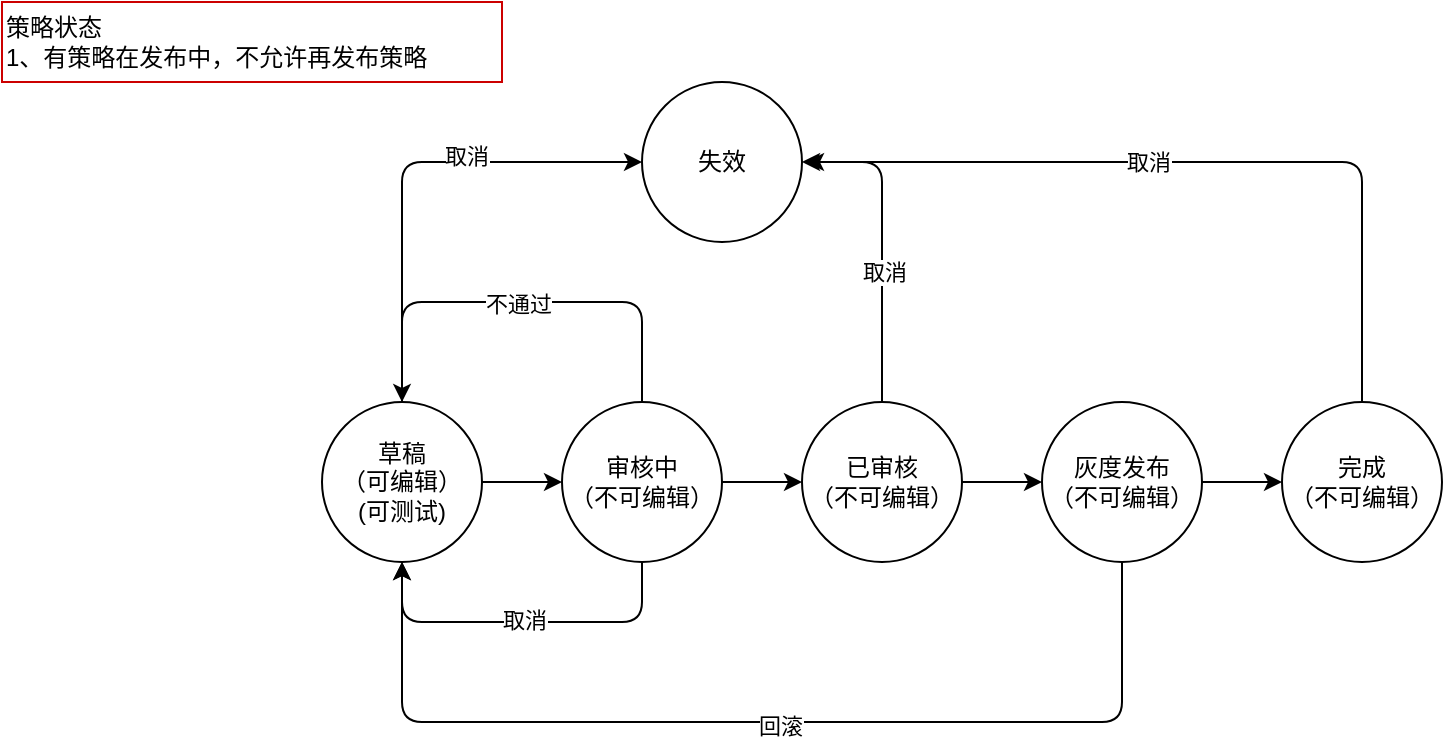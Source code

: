 <mxfile version="13.8.1" type="github">
  <diagram id="C5RBs43oDa-KdzZeNtuy" name="Page-1">
    <mxGraphModel dx="946" dy="614" grid="1" gridSize="10" guides="1" tooltips="1" connect="1" arrows="1" fold="1" page="1" pageScale="1" pageWidth="827" pageHeight="1169" math="0" shadow="0">
      <root>
        <mxCell id="WIyWlLk6GJQsqaUBKTNV-0" />
        <mxCell id="WIyWlLk6GJQsqaUBKTNV-1" parent="WIyWlLk6GJQsqaUBKTNV-0" />
        <mxCell id="y9QFn7rHhwee2csf8rgc-4" value="" style="edgeStyle=orthogonalEdgeStyle;rounded=0;orthogonalLoop=1;jettySize=auto;html=1;" parent="WIyWlLk6GJQsqaUBKTNV-1" source="y9QFn7rHhwee2csf8rgc-1" target="y9QFn7rHhwee2csf8rgc-3" edge="1">
          <mxGeometry relative="1" as="geometry" />
        </mxCell>
        <mxCell id="y9QFn7rHhwee2csf8rgc-1" value="草稿&lt;br&gt;（可编辑）&lt;br&gt;(可测试)" style="ellipse;whiteSpace=wrap;html=1;aspect=fixed;" parent="WIyWlLk6GJQsqaUBKTNV-1" vertex="1">
          <mxGeometry x="200" y="280" width="80" height="80" as="geometry" />
        </mxCell>
        <mxCell id="y9QFn7rHhwee2csf8rgc-6" value="" style="edgeStyle=orthogonalEdgeStyle;rounded=0;orthogonalLoop=1;jettySize=auto;html=1;" parent="WIyWlLk6GJQsqaUBKTNV-1" source="y9QFn7rHhwee2csf8rgc-3" target="y9QFn7rHhwee2csf8rgc-5" edge="1">
          <mxGeometry relative="1" as="geometry" />
        </mxCell>
        <mxCell id="y9QFn7rHhwee2csf8rgc-3" value="审核中&lt;br&gt;（不可编辑）" style="ellipse;whiteSpace=wrap;html=1;aspect=fixed;" parent="WIyWlLk6GJQsqaUBKTNV-1" vertex="1">
          <mxGeometry x="320" y="280" width="80" height="80" as="geometry" />
        </mxCell>
        <mxCell id="y9QFn7rHhwee2csf8rgc-8" value="" style="edgeStyle=orthogonalEdgeStyle;rounded=0;orthogonalLoop=1;jettySize=auto;html=1;" parent="WIyWlLk6GJQsqaUBKTNV-1" source="y9QFn7rHhwee2csf8rgc-5" target="y9QFn7rHhwee2csf8rgc-7" edge="1">
          <mxGeometry relative="1" as="geometry" />
        </mxCell>
        <mxCell id="y9QFn7rHhwee2csf8rgc-5" value="已审核&lt;br&gt;（不可编辑）" style="ellipse;whiteSpace=wrap;html=1;aspect=fixed;" parent="WIyWlLk6GJQsqaUBKTNV-1" vertex="1">
          <mxGeometry x="440" y="280" width="80" height="80" as="geometry" />
        </mxCell>
        <mxCell id="y9QFn7rHhwee2csf8rgc-12" value="" style="edgeStyle=orthogonalEdgeStyle;rounded=0;orthogonalLoop=1;jettySize=auto;html=1;" parent="WIyWlLk6GJQsqaUBKTNV-1" source="y9QFn7rHhwee2csf8rgc-7" target="y9QFn7rHhwee2csf8rgc-10" edge="1">
          <mxGeometry relative="1" as="geometry" />
        </mxCell>
        <mxCell id="y9QFn7rHhwee2csf8rgc-7" value="灰度发布&lt;br&gt;（不可编辑）" style="ellipse;whiteSpace=wrap;html=1;aspect=fixed;" parent="WIyWlLk6GJQsqaUBKTNV-1" vertex="1">
          <mxGeometry x="560" y="280" width="80" height="80" as="geometry" />
        </mxCell>
        <mxCell id="y9QFn7rHhwee2csf8rgc-10" value="完成&lt;br&gt;（不可编辑）" style="ellipse;whiteSpace=wrap;html=1;aspect=fixed;" parent="WIyWlLk6GJQsqaUBKTNV-1" vertex="1">
          <mxGeometry x="680" y="280" width="80" height="80" as="geometry" />
        </mxCell>
        <mxCell id="y9QFn7rHhwee2csf8rgc-11" value="失效" style="ellipse;whiteSpace=wrap;html=1;aspect=fixed;" parent="WIyWlLk6GJQsqaUBKTNV-1" vertex="1">
          <mxGeometry x="360" y="120" width="80" height="80" as="geometry" />
        </mxCell>
        <mxCell id="y9QFn7rHhwee2csf8rgc-13" value="" style="endArrow=classic;html=1;edgeStyle=orthogonalEdgeStyle;entryX=0;entryY=0.5;entryDx=0;entryDy=0;exitX=0.5;exitY=0;exitDx=0;exitDy=0;" parent="WIyWlLk6GJQsqaUBKTNV-1" source="y9QFn7rHhwee2csf8rgc-1" target="y9QFn7rHhwee2csf8rgc-11" edge="1">
          <mxGeometry width="50" height="50" relative="1" as="geometry">
            <mxPoint x="120" y="280" as="sourcePoint" />
            <mxPoint x="450" y="620" as="targetPoint" />
            <Array as="points">
              <mxPoint x="240" y="160" />
            </Array>
          </mxGeometry>
        </mxCell>
        <mxCell id="MCUVz8PFSjMKoAwYEETB-7" value="取消" style="edgeLabel;html=1;align=center;verticalAlign=middle;resizable=0;points=[];" vertex="1" connectable="0" parent="y9QFn7rHhwee2csf8rgc-13">
          <mxGeometry x="0.267" y="3" relative="1" as="geometry">
            <mxPoint as="offset" />
          </mxGeometry>
        </mxCell>
        <mxCell id="y9QFn7rHhwee2csf8rgc-17" value="" style="endArrow=classic;html=1;entryX=1;entryY=0.5;entryDx=0;entryDy=0;edgeStyle=orthogonalEdgeStyle;" parent="WIyWlLk6GJQsqaUBKTNV-1" source="y9QFn7rHhwee2csf8rgc-10" target="y9QFn7rHhwee2csf8rgc-11" edge="1">
          <mxGeometry width="50" height="50" relative="1" as="geometry">
            <mxPoint x="470" y="770" as="sourcePoint" />
            <mxPoint x="520" y="720" as="targetPoint" />
            <Array as="points">
              <mxPoint x="720" y="160" />
            </Array>
          </mxGeometry>
        </mxCell>
        <mxCell id="MCUVz8PFSjMKoAwYEETB-6" value="取消" style="edgeLabel;html=1;align=center;verticalAlign=middle;resizable=0;points=[];" vertex="1" connectable="0" parent="y9QFn7rHhwee2csf8rgc-17">
          <mxGeometry x="0.135" relative="1" as="geometry">
            <mxPoint as="offset" />
          </mxGeometry>
        </mxCell>
        <mxCell id="MCUVz8PFSjMKoAwYEETB-0" value="" style="endArrow=classic;html=1;edgeStyle=orthogonalEdgeStyle;exitX=0.5;exitY=0;exitDx=0;exitDy=0;" edge="1" parent="WIyWlLk6GJQsqaUBKTNV-1">
          <mxGeometry width="50" height="50" relative="1" as="geometry">
            <mxPoint x="360" y="280" as="sourcePoint" />
            <mxPoint x="240" y="280" as="targetPoint" />
            <Array as="points">
              <mxPoint x="360" y="230" />
              <mxPoint x="240" y="230" />
            </Array>
          </mxGeometry>
        </mxCell>
        <mxCell id="MCUVz8PFSjMKoAwYEETB-1" value="不通过" style="edgeLabel;html=1;align=center;verticalAlign=middle;resizable=0;points=[];" vertex="1" connectable="0" parent="MCUVz8PFSjMKoAwYEETB-0">
          <mxGeometry x="0.02" y="1" relative="1" as="geometry">
            <mxPoint as="offset" />
          </mxGeometry>
        </mxCell>
        <mxCell id="MCUVz8PFSjMKoAwYEETB-2" value="" style="endArrow=classic;html=1;edgeStyle=orthogonalEdgeStyle;exitX=0.5;exitY=1;exitDx=0;exitDy=0;entryX=0.5;entryY=1;entryDx=0;entryDy=0;" edge="1" parent="WIyWlLk6GJQsqaUBKTNV-1" source="y9QFn7rHhwee2csf8rgc-7" target="y9QFn7rHhwee2csf8rgc-1">
          <mxGeometry width="50" height="50" relative="1" as="geometry">
            <mxPoint x="390" y="430" as="sourcePoint" />
            <mxPoint x="120" y="363" as="targetPoint" />
            <Array as="points">
              <mxPoint x="600" y="440" />
              <mxPoint x="240" y="440" />
            </Array>
          </mxGeometry>
        </mxCell>
        <mxCell id="MCUVz8PFSjMKoAwYEETB-3" value="回滚" style="edgeLabel;html=1;align=center;verticalAlign=middle;resizable=0;points=[];" vertex="1" connectable="0" parent="MCUVz8PFSjMKoAwYEETB-2">
          <mxGeometry x="-0.035" y="2" relative="1" as="geometry">
            <mxPoint as="offset" />
          </mxGeometry>
        </mxCell>
        <mxCell id="MCUVz8PFSjMKoAwYEETB-4" value="" style="endArrow=classic;html=1;edgeStyle=orthogonalEdgeStyle;" edge="1" parent="WIyWlLk6GJQsqaUBKTNV-1">
          <mxGeometry width="50" height="50" relative="1" as="geometry">
            <mxPoint x="480" y="280" as="sourcePoint" />
            <mxPoint x="442" y="160" as="targetPoint" />
            <Array as="points">
              <mxPoint x="480" y="160" />
            </Array>
          </mxGeometry>
        </mxCell>
        <mxCell id="MCUVz8PFSjMKoAwYEETB-5" value="取消" style="edgeLabel;html=1;align=center;verticalAlign=middle;resizable=0;points=[];" vertex="1" connectable="0" parent="MCUVz8PFSjMKoAwYEETB-4">
          <mxGeometry x="-0.177" y="-1" relative="1" as="geometry">
            <mxPoint as="offset" />
          </mxGeometry>
        </mxCell>
        <mxCell id="MCUVz8PFSjMKoAwYEETB-10" value="" style="endArrow=classic;html=1;entryX=0.5;entryY=1;entryDx=0;entryDy=0;edgeStyle=orthogonalEdgeStyle;" edge="1" parent="WIyWlLk6GJQsqaUBKTNV-1" target="y9QFn7rHhwee2csf8rgc-1">
          <mxGeometry width="50" height="50" relative="1" as="geometry">
            <mxPoint x="360" y="360" as="sourcePoint" />
            <mxPoint x="440" y="380" as="targetPoint" />
            <Array as="points">
              <mxPoint x="360" y="390" />
              <mxPoint x="240" y="390" />
            </Array>
          </mxGeometry>
        </mxCell>
        <mxCell id="MCUVz8PFSjMKoAwYEETB-11" value="取消" style="edgeLabel;html=1;align=center;verticalAlign=middle;resizable=0;points=[];" vertex="1" connectable="0" parent="MCUVz8PFSjMKoAwYEETB-10">
          <mxGeometry x="-0.011" y="-1" relative="1" as="geometry">
            <mxPoint as="offset" />
          </mxGeometry>
        </mxCell>
        <mxCell id="MCUVz8PFSjMKoAwYEETB-12" value="策略状态&lt;br&gt;1、有策略在发布中，不允许再发布策略" style="rounded=0;whiteSpace=wrap;html=1;strokeColor=#CC0000;align=left;" vertex="1" parent="WIyWlLk6GJQsqaUBKTNV-1">
          <mxGeometry x="40" y="80" width="250" height="40" as="geometry" />
        </mxCell>
      </root>
    </mxGraphModel>
  </diagram>
</mxfile>
